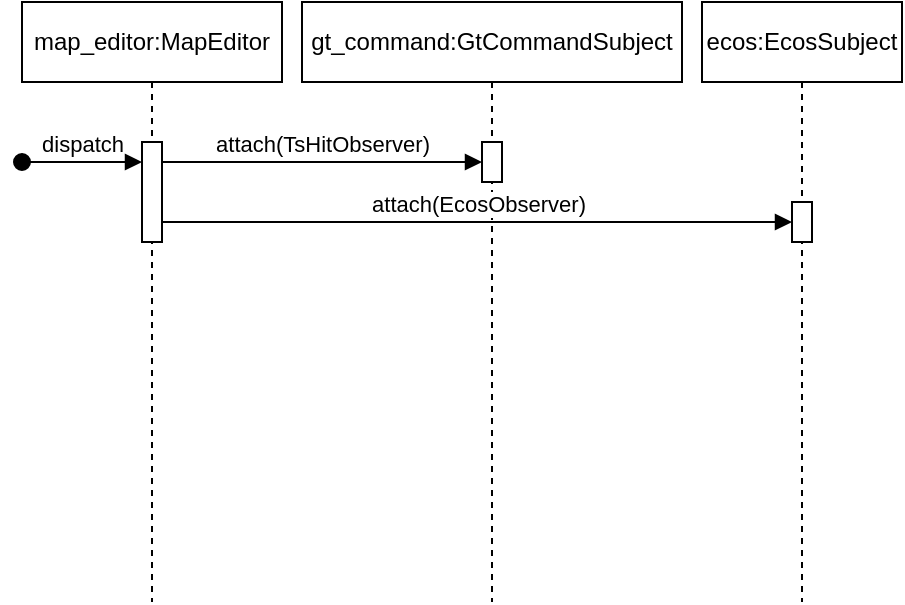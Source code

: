 <mxfile version="23.1.5" type="github">
  <diagram name="Page-1" id="rHpFxpJIeKJyoYEt7b_M">
    <mxGraphModel dx="1022" dy="1103" grid="1" gridSize="10" guides="1" tooltips="1" connect="1" arrows="1" fold="1" page="1" pageScale="1" pageWidth="850" pageHeight="1100" math="0" shadow="0">
      <root>
        <mxCell id="0" />
        <mxCell id="1" parent="0" />
        <mxCell id="BotcEl2V68ZvkaFEKR-n-1" value="map_editor:MapEditor" style="shape=umlLifeline;perimeter=lifelinePerimeter;whiteSpace=wrap;html=1;container=1;dropTarget=0;collapsible=0;recursiveResize=0;outlineConnect=0;portConstraint=eastwest;newEdgeStyle={&quot;curved&quot;:0,&quot;rounded&quot;:0};" vertex="1" parent="1">
          <mxGeometry x="10" y="10" width="130" height="300" as="geometry" />
        </mxCell>
        <mxCell id="BotcEl2V68ZvkaFEKR-n-5" value="" style="html=1;points=[[0,0,0,0,5],[0,1,0,0,-5],[1,0,0,0,5],[1,1,0,0,-5]];perimeter=orthogonalPerimeter;outlineConnect=0;targetShapes=umlLifeline;portConstraint=eastwest;newEdgeStyle={&quot;curved&quot;:0,&quot;rounded&quot;:0};" vertex="1" parent="BotcEl2V68ZvkaFEKR-n-1">
          <mxGeometry x="60" y="70" width="10" height="50" as="geometry" />
        </mxCell>
        <mxCell id="BotcEl2V68ZvkaFEKR-n-2" value="gt_command:GtCommandSubject" style="shape=umlLifeline;perimeter=lifelinePerimeter;whiteSpace=wrap;html=1;container=1;dropTarget=0;collapsible=0;recursiveResize=0;outlineConnect=0;portConstraint=eastwest;newEdgeStyle={&quot;curved&quot;:0,&quot;rounded&quot;:0};" vertex="1" parent="1">
          <mxGeometry x="150" y="10" width="190" height="300" as="geometry" />
        </mxCell>
        <mxCell id="BotcEl2V68ZvkaFEKR-n-6" value="" style="html=1;points=[[0,0,0,0,5],[0,1,0,0,-5],[1,0,0,0,5],[1,1,0,0,-5]];perimeter=orthogonalPerimeter;outlineConnect=0;targetShapes=umlLifeline;portConstraint=eastwest;newEdgeStyle={&quot;curved&quot;:0,&quot;rounded&quot;:0};" vertex="1" parent="BotcEl2V68ZvkaFEKR-n-2">
          <mxGeometry x="90" y="70" width="10" height="20" as="geometry" />
        </mxCell>
        <mxCell id="BotcEl2V68ZvkaFEKR-n-3" value="ecos:EcosSubject" style="shape=umlLifeline;perimeter=lifelinePerimeter;whiteSpace=wrap;html=1;container=1;dropTarget=0;collapsible=0;recursiveResize=0;outlineConnect=0;portConstraint=eastwest;newEdgeStyle={&quot;curved&quot;:0,&quot;rounded&quot;:0};" vertex="1" parent="1">
          <mxGeometry x="350" y="10" width="100" height="300" as="geometry" />
        </mxCell>
        <mxCell id="BotcEl2V68ZvkaFEKR-n-7" value="" style="html=1;points=[[0,0,0,0,5],[0,1,0,0,-5],[1,0,0,0,5],[1,1,0,0,-5]];perimeter=orthogonalPerimeter;outlineConnect=0;targetShapes=umlLifeline;portConstraint=eastwest;newEdgeStyle={&quot;curved&quot;:0,&quot;rounded&quot;:0};" vertex="1" parent="BotcEl2V68ZvkaFEKR-n-3">
          <mxGeometry x="45" y="100" width="10" height="20" as="geometry" />
        </mxCell>
        <mxCell id="BotcEl2V68ZvkaFEKR-n-4" value="dispatch" style="html=1;verticalAlign=bottom;startArrow=oval;startFill=1;endArrow=block;startSize=8;curved=0;rounded=0;" edge="1" parent="1" target="BotcEl2V68ZvkaFEKR-n-5">
          <mxGeometry width="60" relative="1" as="geometry">
            <mxPoint x="10" y="90" as="sourcePoint" />
            <mxPoint x="70" y="90" as="targetPoint" />
          </mxGeometry>
        </mxCell>
        <mxCell id="BotcEl2V68ZvkaFEKR-n-9" value="attach(TsHitObserver)" style="html=1;verticalAlign=bottom;endArrow=block;curved=0;rounded=0;" edge="1" parent="1" source="BotcEl2V68ZvkaFEKR-n-5" target="BotcEl2V68ZvkaFEKR-n-6">
          <mxGeometry width="80" relative="1" as="geometry">
            <mxPoint x="120" y="100" as="sourcePoint" />
            <mxPoint x="200" y="100" as="targetPoint" />
            <Array as="points">
              <mxPoint x="160" y="90" />
            </Array>
          </mxGeometry>
        </mxCell>
        <mxCell id="BotcEl2V68ZvkaFEKR-n-10" value="attach(EcosObserver)" style="html=1;verticalAlign=bottom;endArrow=block;curved=0;rounded=0;" edge="1" parent="1" source="BotcEl2V68ZvkaFEKR-n-5" target="BotcEl2V68ZvkaFEKR-n-7">
          <mxGeometry width="80" relative="1" as="geometry">
            <mxPoint x="130" y="120" as="sourcePoint" />
            <mxPoint x="210" y="120" as="targetPoint" />
            <Array as="points">
              <mxPoint x="240" y="120" />
            </Array>
          </mxGeometry>
        </mxCell>
      </root>
    </mxGraphModel>
  </diagram>
</mxfile>
